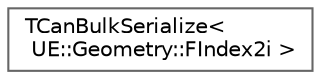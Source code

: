 digraph "Graphical Class Hierarchy"
{
 // INTERACTIVE_SVG=YES
 // LATEX_PDF_SIZE
  bgcolor="transparent";
  edge [fontname=Helvetica,fontsize=10,labelfontname=Helvetica,labelfontsize=10];
  node [fontname=Helvetica,fontsize=10,shape=box,height=0.2,width=0.4];
  rankdir="LR";
  Node0 [id="Node000000",label="TCanBulkSerialize\<\l UE::Geometry::FIndex2i \>",height=0.2,width=0.4,color="grey40", fillcolor="white", style="filled",URL="$db/d2d/structTCanBulkSerialize_3_01UE_1_1Geometry_1_1FIndex2i_01_4.html",tooltip=" "];
}
